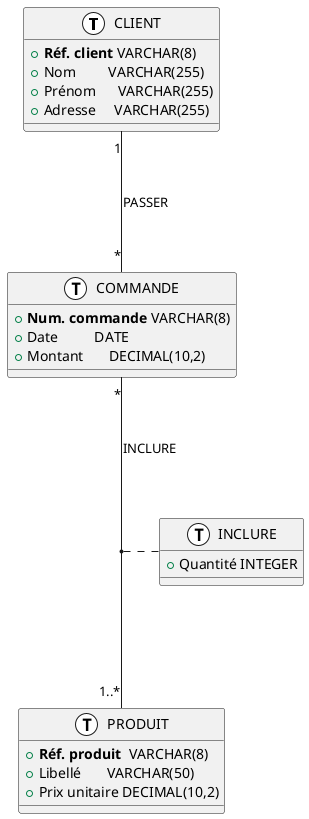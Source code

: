 @startuml "basic"

!define Table(x) class "x" << (T,#FFFFFF) >>
!define pk(x) <b>x</b>

Table("CLIENT") {
    {field} + pk(Réf. client) VARCHAR(8)
    {field} + Nom         VARCHAR(255)
    {field} + Prénom      VARCHAR(255)
    {field} + Adresse     VARCHAR(255)
}

"CLIENT" "1" --- "*" "COMMANDE": "PASSER"

Table("COMMANDE") {
    {field} + pk(Num. commande) VARCHAR(8)
    {field} + Date          DATE
    {field} + Montant       DECIMAL(10,2)
}

"COMMANDE" "*" --- "1..*" "PRODUIT": "INCLURE"
("COMMANDE", "PRODUIT") .. "INCLURE"
Table("INCLURE") {
    {field} + Quantité INTEGER
}

Table("PRODUIT") {
    {field} + pk(Réf. produit)  VARCHAR(8)
    {field} + Libellé       VARCHAR(50)
    {field} + Prix unitaire DECIMAL(10,2)
}

@enduml

